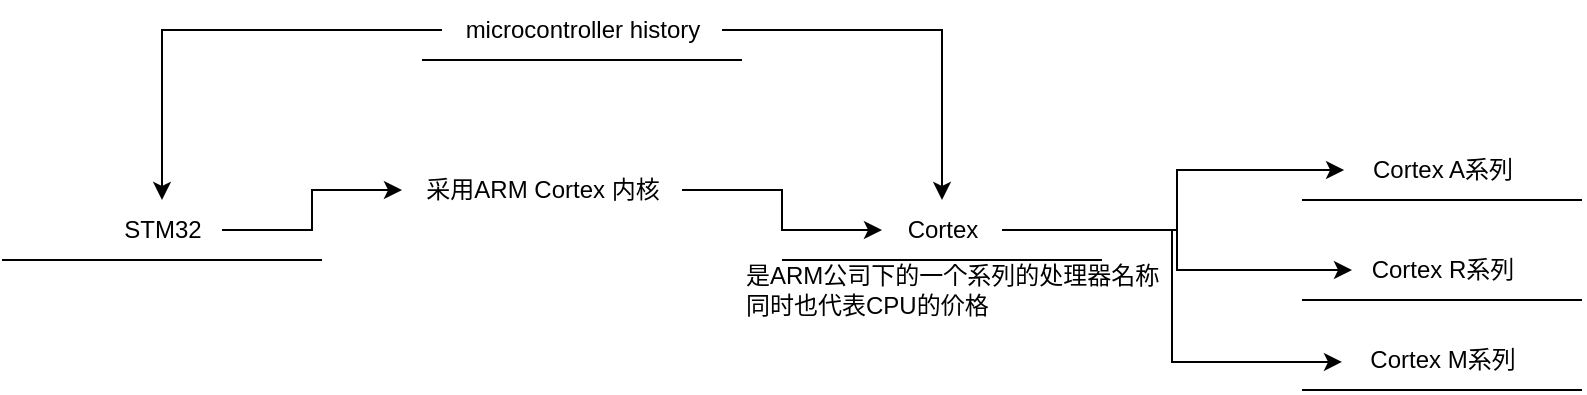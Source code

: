 <mxfile version="20.2.2" type="device" pages="2"><diagram id="X4JiAUC0jMpcZCn5MWoW" name="Page-1"><mxGraphModel dx="1422" dy="786" grid="1" gridSize="10" guides="1" tooltips="1" connect="1" arrows="1" fold="1" page="1" pageScale="1" pageWidth="850" pageHeight="1100" math="0" shadow="0"><root><mxCell id="0"/><mxCell id="1" parent="0"/><mxCell id="OolG9d8YeAHAdCdM9GYo-4" value="" style="group" parent="1" vertex="1" connectable="0"><mxGeometry x="320" y="40" width="160" height="30" as="geometry"/></mxCell><mxCell id="DGBX8_-F2LiIXryfDGuy-1" value="microcontroller history" style="text;html=1;align=center;verticalAlign=middle;resizable=0;points=[];autosize=1;strokeColor=none;fillColor=none;" parent="OolG9d8YeAHAdCdM9GYo-4" vertex="1"><mxGeometry x="10" width="140" height="30" as="geometry"/></mxCell><mxCell id="DGBX8_-F2LiIXryfDGuy-2" value="" style="endArrow=none;html=1;rounded=0;" parent="OolG9d8YeAHAdCdM9GYo-4" edge="1"><mxGeometry width="50" height="50" relative="1" as="geometry"><mxPoint y="30" as="sourcePoint"/><mxPoint x="160" y="30" as="targetPoint"/></mxGeometry></mxCell><mxCell id="OolG9d8YeAHAdCdM9GYo-5" value="" style="group" parent="1" vertex="1" connectable="0"><mxGeometry x="110" y="140" width="160" height="30" as="geometry"/></mxCell><mxCell id="OolG9d8YeAHAdCdM9GYo-6" value="STM32" style="text;html=1;align=center;verticalAlign=middle;resizable=0;points=[];autosize=1;strokeColor=none;fillColor=none;" parent="OolG9d8YeAHAdCdM9GYo-5" vertex="1"><mxGeometry x="50" width="60" height="30" as="geometry"/></mxCell><mxCell id="OolG9d8YeAHAdCdM9GYo-7" value="" style="endArrow=none;html=1;rounded=0;" parent="OolG9d8YeAHAdCdM9GYo-5" edge="1"><mxGeometry width="50" height="50" relative="1" as="geometry"><mxPoint y="30" as="sourcePoint"/><mxPoint x="160" y="30" as="targetPoint"/></mxGeometry></mxCell><mxCell id="OolG9d8YeAHAdCdM9GYo-8" value="" style="group" parent="1" vertex="1" connectable="0"><mxGeometry x="500" y="140" width="160" height="30" as="geometry"/></mxCell><mxCell id="OolG9d8YeAHAdCdM9GYo-9" value="Cortex" style="text;html=1;align=center;verticalAlign=middle;resizable=0;points=[];autosize=1;strokeColor=none;fillColor=none;" parent="OolG9d8YeAHAdCdM9GYo-8" vertex="1"><mxGeometry x="50" width="60" height="30" as="geometry"/></mxCell><mxCell id="OolG9d8YeAHAdCdM9GYo-10" value="" style="endArrow=none;html=1;rounded=0;" parent="OolG9d8YeAHAdCdM9GYo-8" edge="1"><mxGeometry width="50" height="50" relative="1" as="geometry"><mxPoint y="30" as="sourcePoint"/><mxPoint x="160" y="30" as="targetPoint"/></mxGeometry></mxCell><mxCell id="OolG9d8YeAHAdCdM9GYo-19" style="edgeStyle=orthogonalEdgeStyle;rounded=0;orthogonalLoop=1;jettySize=auto;html=1;" parent="1" source="OolG9d8YeAHAdCdM9GYo-12" target="OolG9d8YeAHAdCdM9GYo-9" edge="1"><mxGeometry relative="1" as="geometry"/></mxCell><mxCell id="OolG9d8YeAHAdCdM9GYo-12" value="采用ARM Cortex 内核" style="text;html=1;align=center;verticalAlign=middle;resizable=0;points=[];autosize=1;strokeColor=none;fillColor=none;" parent="1" vertex="1"><mxGeometry x="310" y="120" width="140" height="30" as="geometry"/></mxCell><mxCell id="OolG9d8YeAHAdCdM9GYo-13" style="edgeStyle=orthogonalEdgeStyle;rounded=0;orthogonalLoop=1;jettySize=auto;html=1;" parent="1" source="DGBX8_-F2LiIXryfDGuy-1" target="OolG9d8YeAHAdCdM9GYo-9" edge="1"><mxGeometry relative="1" as="geometry"/></mxCell><mxCell id="OolG9d8YeAHAdCdM9GYo-16" style="edgeStyle=orthogonalEdgeStyle;rounded=0;orthogonalLoop=1;jettySize=auto;html=1;" parent="1" source="DGBX8_-F2LiIXryfDGuy-1" target="OolG9d8YeAHAdCdM9GYo-6" edge="1"><mxGeometry relative="1" as="geometry"/></mxCell><mxCell id="OolG9d8YeAHAdCdM9GYo-18" style="edgeStyle=orthogonalEdgeStyle;rounded=0;orthogonalLoop=1;jettySize=auto;html=1;" parent="1" source="OolG9d8YeAHAdCdM9GYo-6" target="OolG9d8YeAHAdCdM9GYo-12" edge="1"><mxGeometry relative="1" as="geometry"/></mxCell><mxCell id="OolG9d8YeAHAdCdM9GYo-20" value="是ARM公司下的一个系列的处理器名称&lt;br&gt;同时也代表CPU的价格" style="text;html=1;align=left;verticalAlign=middle;resizable=0;points=[];autosize=1;strokeColor=none;fillColor=none;" parent="1" vertex="1"><mxGeometry x="480" y="165" width="230" height="40" as="geometry"/></mxCell><mxCell id="OolG9d8YeAHAdCdM9GYo-30" value="" style="group" parent="1" vertex="1" connectable="0"><mxGeometry x="760" y="110" width="140" height="30" as="geometry"/></mxCell><mxCell id="OolG9d8YeAHAdCdM9GYo-22" value="Cortex A系列" style="text;html=1;align=center;verticalAlign=middle;resizable=0;points=[];autosize=1;strokeColor=none;fillColor=none;" parent="OolG9d8YeAHAdCdM9GYo-30" vertex="1"><mxGeometry x="25" width="90" height="30" as="geometry"/></mxCell><mxCell id="OolG9d8YeAHAdCdM9GYo-23" value="" style="endArrow=none;html=1;rounded=0;" parent="OolG9d8YeAHAdCdM9GYo-30" edge="1"><mxGeometry width="50" height="50" relative="1" as="geometry"><mxPoint y="30" as="sourcePoint"/><mxPoint x="140" y="30" as="targetPoint"/></mxGeometry></mxCell><mxCell id="OolG9d8YeAHAdCdM9GYo-31" value="" style="group" parent="1" vertex="1" connectable="0"><mxGeometry x="760" y="160" width="140" height="30" as="geometry"/></mxCell><mxCell id="OolG9d8YeAHAdCdM9GYo-25" value="Cortex R系列" style="text;html=1;align=center;verticalAlign=middle;resizable=0;points=[];autosize=1;strokeColor=none;fillColor=none;" parent="OolG9d8YeAHAdCdM9GYo-31" vertex="1"><mxGeometry x="25" width="90" height="30" as="geometry"/></mxCell><mxCell id="OolG9d8YeAHAdCdM9GYo-26" value="" style="endArrow=none;html=1;rounded=0;" parent="OolG9d8YeAHAdCdM9GYo-31" edge="1"><mxGeometry width="50" height="50" relative="1" as="geometry"><mxPoint y="30" as="sourcePoint"/><mxPoint x="140" y="30" as="targetPoint"/></mxGeometry></mxCell><mxCell id="OolG9d8YeAHAdCdM9GYo-32" value="" style="group" parent="1" vertex="1" connectable="0"><mxGeometry x="760" y="205" width="140" height="30" as="geometry"/></mxCell><mxCell id="OolG9d8YeAHAdCdM9GYo-28" value="Cortex M系列" style="text;html=1;align=center;verticalAlign=middle;resizable=0;points=[];autosize=1;strokeColor=none;fillColor=none;" parent="OolG9d8YeAHAdCdM9GYo-32" vertex="1"><mxGeometry x="20" width="100" height="30" as="geometry"/></mxCell><mxCell id="OolG9d8YeAHAdCdM9GYo-29" value="" style="endArrow=none;html=1;rounded=0;" parent="OolG9d8YeAHAdCdM9GYo-32" edge="1"><mxGeometry width="50" height="50" relative="1" as="geometry"><mxPoint y="30" as="sourcePoint"/><mxPoint x="140" y="30" as="targetPoint"/></mxGeometry></mxCell><mxCell id="OolG9d8YeAHAdCdM9GYo-33" style="edgeStyle=orthogonalEdgeStyle;rounded=0;orthogonalLoop=1;jettySize=auto;html=1;entryX=-0.044;entryY=0.5;entryDx=0;entryDy=0;entryPerimeter=0;" parent="1" source="OolG9d8YeAHAdCdM9GYo-9" target="OolG9d8YeAHAdCdM9GYo-22" edge="1"><mxGeometry relative="1" as="geometry"/></mxCell><mxCell id="OolG9d8YeAHAdCdM9GYo-34" style="edgeStyle=orthogonalEdgeStyle;rounded=0;orthogonalLoop=1;jettySize=auto;html=1;" parent="1" source="OolG9d8YeAHAdCdM9GYo-9" target="OolG9d8YeAHAdCdM9GYo-25" edge="1"><mxGeometry relative="1" as="geometry"/></mxCell><mxCell id="OolG9d8YeAHAdCdM9GYo-37" style="edgeStyle=orthogonalEdgeStyle;rounded=0;orthogonalLoop=1;jettySize=auto;html=1;entryX=0;entryY=0.533;entryDx=0;entryDy=0;entryPerimeter=0;" parent="1" source="OolG9d8YeAHAdCdM9GYo-9" target="OolG9d8YeAHAdCdM9GYo-28" edge="1"><mxGeometry relative="1" as="geometry"/></mxCell></root></mxGraphModel></diagram><diagram id="P9WadNtbetZNBT3gZchQ" name="ARM History"><mxGraphModel dx="1422" dy="786" grid="1" gridSize="10" guides="1" tooltips="1" connect="1" arrows="1" fold="1" page="1" pageScale="1" pageWidth="850" pageHeight="1100" math="0" shadow="0"><root><mxCell id="0"/><mxCell id="1" parent="0"/></root></mxGraphModel></diagram></mxfile>
